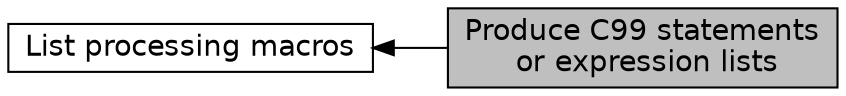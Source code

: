 digraph "Produce C99 statements or expression lists"
{
  edge [fontname="Helvetica",fontsize="14",labelfontname="Helvetica",labelfontsize="14"];
  node [fontname="Helvetica",fontsize="14",shape=box];
  rankdir=LR;
  Node2 [label="List processing macros",height=0.2,width=0.4,color="black", fillcolor="white", style="filled",URL="$group__list__processing.html",tooltip="We provide here a series of macros that take a list of arguments of arbitrary length and that transfo..."];
  Node1 [label="Produce C99 statements\l or expression lists",height=0.2,width=0.4,color="black", fillcolor="grey75", style="filled", fontcolor="black",tooltip=" "];
  Node2->Node1 [shape=plaintext, dir="back", style="solid"];
}
